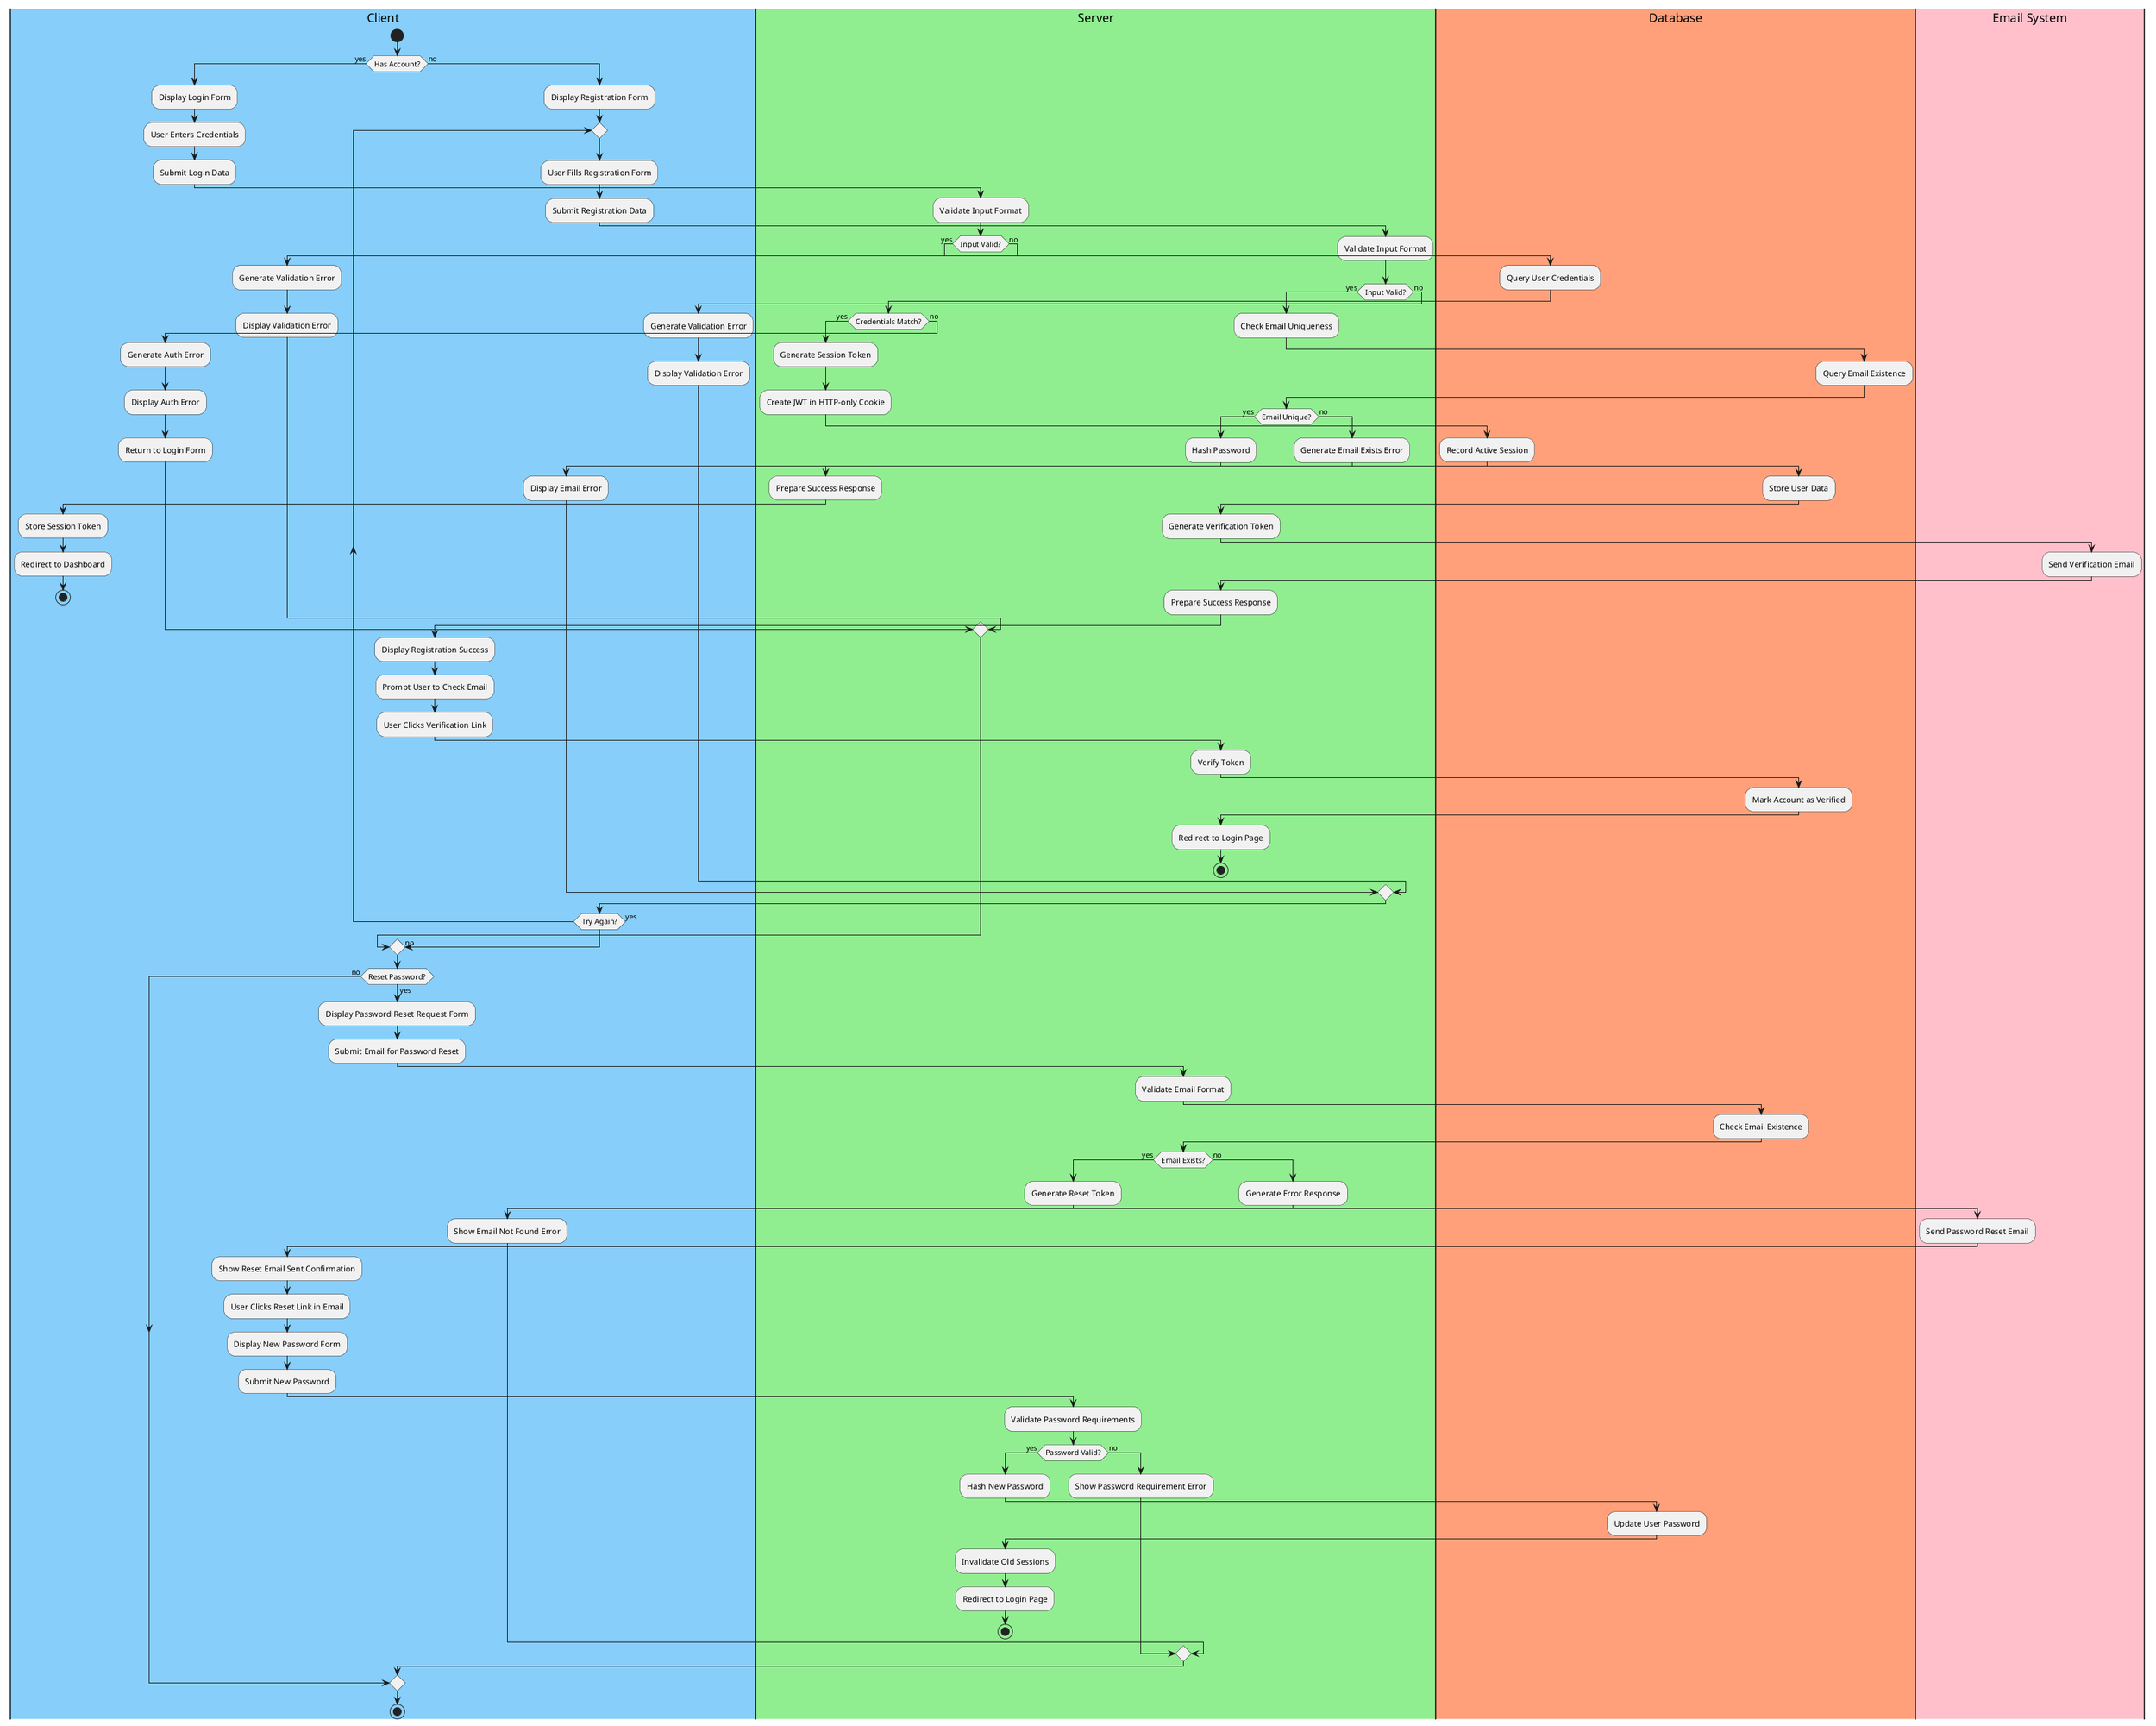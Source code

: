@startuml User Authentication Activity Diagram
|#LightSkyBlue|Client|
|#LightGreen|Server|
|#LightSalmon|Database|
|#Pink|Email System|

|Client|
start
if (Has Account?) then (yes)
  :Display Login Form;
  :User Enters Credentials;
  :Submit Login Data;
  |Server|
  :Validate Input Format;
  if (Input Valid?) then (yes)
    |Database|
    :Query User Credentials;
    |Server|
    if (Credentials Match?) then (yes)
      :Generate Session Token;
      :Create JWT in HTTP-only Cookie;
      |Database|
      :Record Active Session;
      |Server|
      :Prepare Success Response;
      |Client|
      :Store Session Token;
      :Redirect to Dashboard;
      stop
    else (no)
      :Generate Auth Error;
      |Client|
      :Display Auth Error;
      :Return to Login Form;
    endif
  else (no)
    :Generate Validation Error;
    |Client|
    :Display Validation Error;
  endif
else (no)
  :Display Registration Form;
  repeat
    :User Fills Registration Form;
    :Submit Registration Data;
    |Server|
    :Validate Input Format;
    if (Input Valid?) then (yes)
      :Check Email Uniqueness;
      |Database|
      :Query Email Existence;
      |Server|
      if (Email Unique?) then (yes)
        :Hash Password;
        |Database|
        :Store User Data;
        |Server|
        :Generate Verification Token;
        |Email System|
        :Send Verification Email;
        |Server|
        :Prepare Success Response;
        |Client|
        :Display Registration Success;
        :Prompt User to Check Email;
        
        |Client|
        :User Clicks Verification Link;
        |Server|
        :Verify Token;
        |Database|
        :Mark Account as Verified;
        |Server|
        :Redirect to Login Page;
        stop
      else (no)
        :Generate Email Exists Error;
        |Client|
        :Display Email Error;
      endif
    else (no)
      :Generate Validation Error;
      |Client|
      :Display Validation Error;
    endif
  repeat while (Try Again?) is (yes)
  ->no;
endif

|Client|
if (Reset Password?) then (yes)
  :Display Password Reset Request Form;
  :Submit Email for Password Reset;
  |Server|
  :Validate Email Format;
  |Database|
  :Check Email Existence;
  |Server|
  if (Email Exists?) then (yes)
    :Generate Reset Token;
    |Email System|
    :Send Password Reset Email;
    |Client|
    :Show Reset Email Sent Confirmation;
    :User Clicks Reset Link in Email;
    :Display New Password Form;
    :Submit New Password;
    |Server|
    :Validate Password Requirements;
    if (Password Valid?) then (yes)
      :Hash New Password;
      |Database|
      :Update User Password;
      |Server|
      :Invalidate Old Sessions;
      :Redirect to Login Page;
      stop
    else (no)
      :Show Password Requirement Error;
    endif
  else (no)
    |Server|
    :Generate Error Response;
    |Client|
    :Show Email Not Found Error;
  endif
else (no)
endif

stop
@enduml